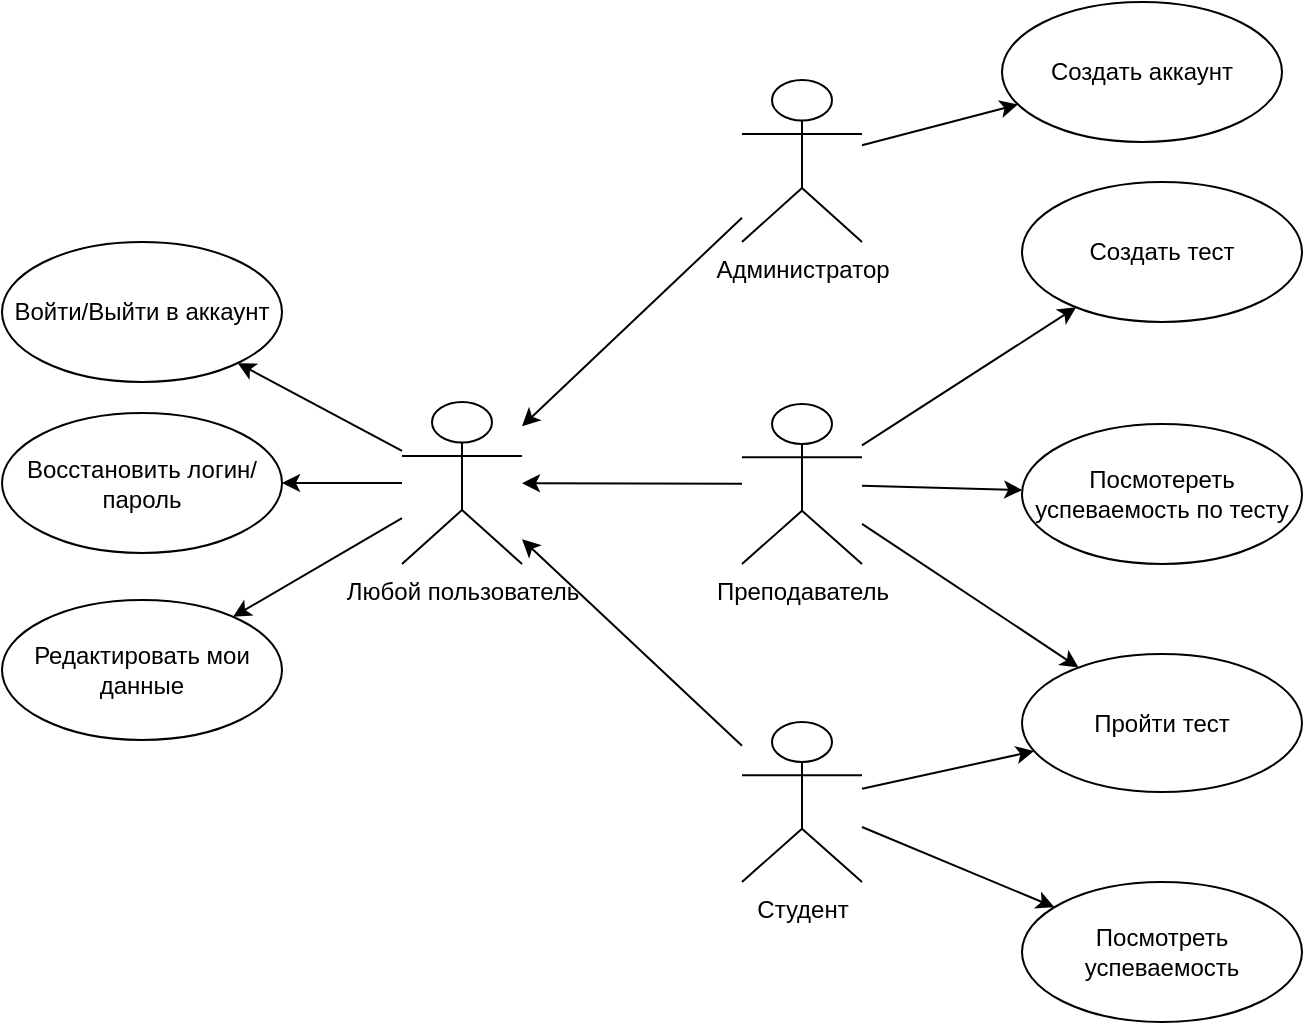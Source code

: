 <mxfile version="14.4.3" type="device" pages="4"><diagram id="-P6A1nxPncawYWMTZdjA" name="Функционал"><mxGraphModel dx="768" dy="482" grid="0" gridSize="10" guides="1" tooltips="1" connect="1" arrows="1" fold="1" page="1" pageScale="1" pageWidth="1169" pageHeight="827" math="0" shadow="0"><root><mxCell id="0"/><mxCell id="1" parent="0"/><mxCell id="hNNIHei0Cn2tHfPlOicF-6" value="Администратор" style="shape=umlActor;verticalLabelPosition=bottom;verticalAlign=top;html=1;outlineConnect=0;" parent="1" vertex="1"><mxGeometry x="410" y="119" width="60" height="81" as="geometry"/></mxCell><mxCell id="hNNIHei0Cn2tHfPlOicF-9" value="Преподаватель" style="shape=umlActor;verticalLabelPosition=bottom;verticalAlign=top;html=1;outlineConnect=0;" parent="1" vertex="1"><mxGeometry x="410" y="281" width="60" height="80" as="geometry"/></mxCell><mxCell id="hNNIHei0Cn2tHfPlOicF-10" value="Любой пользователь" style="shape=umlActor;verticalLabelPosition=bottom;verticalAlign=top;html=1;outlineConnect=0;" parent="1" vertex="1"><mxGeometry x="240" y="280" width="60" height="81" as="geometry"/></mxCell><mxCell id="hNNIHei0Cn2tHfPlOicF-11" value="Студент" style="shape=umlActor;verticalLabelPosition=bottom;verticalAlign=top;html=1;outlineConnect=0;" parent="1" vertex="1"><mxGeometry x="410" y="440" width="60" height="80" as="geometry"/></mxCell><mxCell id="hNNIHei0Cn2tHfPlOicF-15" value="" style="endArrow=classic;html=1;" parent="1" source="hNNIHei0Cn2tHfPlOicF-9" target="hNNIHei0Cn2tHfPlOicF-10" edge="1"><mxGeometry width="50" height="50" relative="1" as="geometry"><mxPoint x="370" y="340" as="sourcePoint"/><mxPoint x="420" y="290" as="targetPoint"/></mxGeometry></mxCell><mxCell id="hNNIHei0Cn2tHfPlOicF-16" value="" style="endArrow=classic;html=1;" parent="1" source="hNNIHei0Cn2tHfPlOicF-11" target="hNNIHei0Cn2tHfPlOicF-10" edge="1"><mxGeometry width="50" height="50" relative="1" as="geometry"><mxPoint x="370" y="340" as="sourcePoint"/><mxPoint x="420" y="290" as="targetPoint"/></mxGeometry></mxCell><mxCell id="hNNIHei0Cn2tHfPlOicF-17" value="" style="endArrow=classic;html=1;" parent="1" source="hNNIHei0Cn2tHfPlOicF-6" target="hNNIHei0Cn2tHfPlOicF-10" edge="1"><mxGeometry width="50" height="50" relative="1" as="geometry"><mxPoint x="370" y="340" as="sourcePoint"/><mxPoint x="420" y="290" as="targetPoint"/></mxGeometry></mxCell><mxCell id="hNNIHei0Cn2tHfPlOicF-19" value="Войти/Выйти в аккаунт" style="ellipse;whiteSpace=wrap;html=1;" parent="1" vertex="1"><mxGeometry x="40" y="200" width="140" height="70" as="geometry"/></mxCell><mxCell id="hNNIHei0Cn2tHfPlOicF-20" value="Создать тест" style="ellipse;whiteSpace=wrap;html=1;" parent="1" vertex="1"><mxGeometry x="550" y="170" width="140" height="70" as="geometry"/></mxCell><mxCell id="hNNIHei0Cn2tHfPlOicF-21" value="Создать аккаунт" style="ellipse;whiteSpace=wrap;html=1;" parent="1" vertex="1"><mxGeometry x="540" y="80" width="140" height="70" as="geometry"/></mxCell><mxCell id="hNNIHei0Cn2tHfPlOicF-22" value="Редактировать мои данные" style="ellipse;whiteSpace=wrap;html=1;" parent="1" vertex="1"><mxGeometry x="40" y="379" width="140" height="70" as="geometry"/></mxCell><mxCell id="hNNIHei0Cn2tHfPlOicF-23" value="Восстановить логин/пароль" style="ellipse;whiteSpace=wrap;html=1;" parent="1" vertex="1"><mxGeometry x="40" y="285.5" width="140" height="70" as="geometry"/></mxCell><mxCell id="hNNIHei0Cn2tHfPlOicF-24" value="Посмотереть успеваемость по тесту" style="ellipse;whiteSpace=wrap;html=1;" parent="1" vertex="1"><mxGeometry x="550" y="291" width="140" height="70" as="geometry"/></mxCell><mxCell id="hNNIHei0Cn2tHfPlOicF-25" value="Пройти тест" style="ellipse;whiteSpace=wrap;html=1;" parent="1" vertex="1"><mxGeometry x="550" y="406" width="140" height="69" as="geometry"/></mxCell><mxCell id="hNNIHei0Cn2tHfPlOicF-27" value="Посмотреть успеваемость" style="ellipse;whiteSpace=wrap;html=1;" parent="1" vertex="1"><mxGeometry x="550" y="520" width="140" height="70" as="geometry"/></mxCell><mxCell id="hNNIHei0Cn2tHfPlOicF-29" value="" style="endArrow=classic;html=1;" parent="1" source="hNNIHei0Cn2tHfPlOicF-9" target="hNNIHei0Cn2tHfPlOicF-24" edge="1"><mxGeometry width="50" height="50" relative="1" as="geometry"><mxPoint x="270" y="360" as="sourcePoint"/><mxPoint x="320" y="310" as="targetPoint"/></mxGeometry></mxCell><mxCell id="hNNIHei0Cn2tHfPlOicF-31" value="" style="endArrow=classic;html=1;" parent="1" source="hNNIHei0Cn2tHfPlOicF-9" target="hNNIHei0Cn2tHfPlOicF-20" edge="1"><mxGeometry width="50" height="50" relative="1" as="geometry"><mxPoint x="270" y="360" as="sourcePoint"/><mxPoint x="320" y="310" as="targetPoint"/></mxGeometry></mxCell><mxCell id="hNNIHei0Cn2tHfPlOicF-32" value="" style="endArrow=classic;html=1;" parent="1" source="hNNIHei0Cn2tHfPlOicF-6" target="hNNIHei0Cn2tHfPlOicF-21" edge="1"><mxGeometry width="50" height="50" relative="1" as="geometry"><mxPoint x="270" y="360" as="sourcePoint"/><mxPoint x="320" y="310" as="targetPoint"/></mxGeometry></mxCell><mxCell id="hNNIHei0Cn2tHfPlOicF-33" value="" style="endArrow=classic;html=1;" parent="1" source="hNNIHei0Cn2tHfPlOicF-10" target="hNNIHei0Cn2tHfPlOicF-22" edge="1"><mxGeometry width="50" height="50" relative="1" as="geometry"><mxPoint x="270" y="360" as="sourcePoint"/><mxPoint x="320" y="310" as="targetPoint"/></mxGeometry></mxCell><mxCell id="hNNIHei0Cn2tHfPlOicF-34" value="" style="endArrow=classic;html=1;" parent="1" source="hNNIHei0Cn2tHfPlOicF-10" target="hNNIHei0Cn2tHfPlOicF-23" edge="1"><mxGeometry width="50" height="50" relative="1" as="geometry"><mxPoint x="270" y="360" as="sourcePoint"/><mxPoint x="320" y="310" as="targetPoint"/></mxGeometry></mxCell><mxCell id="hNNIHei0Cn2tHfPlOicF-35" value="" style="endArrow=classic;html=1;" parent="1" source="hNNIHei0Cn2tHfPlOicF-10" target="hNNIHei0Cn2tHfPlOicF-19" edge="1"><mxGeometry width="50" height="50" relative="1" as="geometry"><mxPoint x="270" y="360" as="sourcePoint"/><mxPoint x="320" y="310" as="targetPoint"/></mxGeometry></mxCell><mxCell id="hNNIHei0Cn2tHfPlOicF-36" value="" style="endArrow=classic;html=1;" parent="1" source="hNNIHei0Cn2tHfPlOicF-11" target="hNNIHei0Cn2tHfPlOicF-27" edge="1"><mxGeometry width="50" height="50" relative="1" as="geometry"><mxPoint x="420" y="360" as="sourcePoint"/><mxPoint x="470" y="310" as="targetPoint"/></mxGeometry></mxCell><mxCell id="hNNIHei0Cn2tHfPlOicF-38" value="" style="endArrow=classic;html=1;" parent="1" source="hNNIHei0Cn2tHfPlOicF-11" target="hNNIHei0Cn2tHfPlOicF-25" edge="1"><mxGeometry width="50" height="50" relative="1" as="geometry"><mxPoint x="420" y="360" as="sourcePoint"/><mxPoint x="470" y="310" as="targetPoint"/></mxGeometry></mxCell><mxCell id="hNNIHei0Cn2tHfPlOicF-40" value="" style="endArrow=classic;html=1;" parent="1" source="hNNIHei0Cn2tHfPlOicF-9" target="hNNIHei0Cn2tHfPlOicF-25" edge="1"><mxGeometry width="50" height="50" relative="1" as="geometry"><mxPoint x="420" y="460" as="sourcePoint"/><mxPoint x="470" y="410" as="targetPoint"/></mxGeometry></mxCell></root></mxGraphModel></diagram><diagram id="oGQ2SvjPbetmr42cN6jN" name="Структура страниц"><mxGraphModel dx="768" dy="482" grid="0" gridSize="10" guides="1" tooltips="1" connect="1" arrows="1" fold="1" page="1" pageScale="1" pageWidth="1169" pageHeight="827" math="0" shadow="0"><root><mxCell id="b4aM8RgrVmYrqvAKkDYD-0"/><mxCell id="b4aM8RgrVmYrqvAKkDYD-1" parent="b4aM8RgrVmYrqvAKkDYD-0"/><mxCell id="b4aM8RgrVmYrqvAKkDYD-2" value="&lt;p style=&quot;margin: 0px ; margin-top: 4px ; text-align: center&quot;&gt;&lt;i&gt;Вход&lt;/i&gt;&lt;/p&gt;&lt;hr size=&quot;1&quot;&gt;&lt;p style=&quot;margin: 0px ; margin-left: 4px&quot;&gt;Вход:&lt;/p&gt;&lt;p style=&quot;margin: 0px ; margin-left: 4px&quot;&gt;&lt;font color=&quot;#ff3399&quot;&gt;&amp;nbsp; &amp;nbsp;+ Логин&lt;br&gt;&amp;nbsp; &amp;nbsp;+ Пароль&lt;/font&gt;&lt;/p&gt;&lt;p style=&quot;margin: 0px 0px 0px 4px&quot;&gt;&lt;b&gt;&amp;nbsp; &amp;nbsp;+&amp;nbsp;&lt;u&gt;Войти&lt;/u&gt;&lt;/b&gt;&lt;/p&gt;&lt;p style=&quot;margin: 0px 0px 0px 4px&quot;&gt;Восстановление:&lt;/p&gt;&lt;p style=&quot;margin: 0px 0px 0px 4px&quot;&gt;&lt;b&gt;&amp;nbsp; &amp;nbsp;+&lt;u&gt;&amp;nbsp;Забыли пароль?&lt;/u&gt;&lt;/b&gt;&lt;/p&gt;&lt;p style=&quot;margin: 0px ; margin-left: 4px&quot;&gt;&lt;br&gt;&lt;/p&gt;" style="verticalAlign=top;align=left;overflow=fill;fontSize=12;fontFamily=Helvetica;html=1;" parent="b4aM8RgrVmYrqvAKkDYD-1" vertex="1"><mxGeometry x="434" y="218" width="190" height="124" as="geometry"/></mxCell><mxCell id="b4aM8RgrVmYrqvAKkDYD-3" value="&lt;p style=&quot;margin: 0px ; margin-top: 4px ; text-align: center&quot;&gt;&lt;i&gt;Восстановление логина/пароля&lt;/i&gt;&lt;/p&gt;&lt;hr size=&quot;1&quot;&gt;&lt;p style=&quot;margin: 0px ; margin-left: 4px&quot;&gt;Ввод данных:&lt;/p&gt;&lt;p style=&quot;margin: 0px ; margin-left: 4px&quot;&gt;&lt;font color=&quot;#ff3399&quot;&gt;&amp;nbsp; &amp;nbsp;+Введите email или номер&amp;nbsp;&lt;/font&gt;&lt;/p&gt;&lt;p style=&quot;margin: 0px ; margin-left: 4px&quot;&gt;&lt;font color=&quot;#ff3399&quot;&gt;телефона&lt;/font&gt;&lt;/p&gt;&lt;p style=&quot;margin: 0px ; margin-left: 4px&quot;&gt;Восстановление:&lt;/p&gt;&lt;p style=&quot;margin: 0px ; margin-left: 4px&quot;&gt;&lt;b&gt;&amp;nbsp; &amp;nbsp;+ &lt;u&gt;Восстановить&lt;/u&gt;&lt;/b&gt;&lt;/p&gt;" style="verticalAlign=top;align=left;overflow=fill;fontSize=12;fontFamily=Helvetica;html=1;" parent="b4aM8RgrVmYrqvAKkDYD-1" vertex="1"><mxGeometry x="434" y="70" width="190" height="111" as="geometry"/></mxCell><mxCell id="b4aM8RgrVmYrqvAKkDYD-4" value="&lt;p style=&quot;margin: 0px ; margin-top: 4px ; text-align: center&quot;&gt;&lt;i&gt;Личный кабинет&amp;nbsp;&lt;/i&gt;&lt;/p&gt;&lt;p style=&quot;margin: 0px ; margin-top: 4px ; text-align: center&quot;&gt;&lt;i&gt;(Администратор)&lt;/i&gt;&lt;/p&gt;&lt;hr size=&quot;1&quot;&gt;&lt;p style=&quot;margin: 0px 0px 0px 4px&quot;&gt;Header:&lt;/p&gt;&lt;p style=&quot;margin: 0px 0px 0px 4px&quot;&gt;&amp;nbsp;&amp;nbsp; &lt;b&gt;+ &lt;u&gt;Личный кабинет&lt;/u&gt;&lt;/b&gt;&lt;/p&gt;&lt;p style=&quot;margin: 0px 0px 0px 4px&quot;&gt;&lt;b&gt;&amp;nbsp; &amp;nbsp;+ &lt;u&gt;Выход&lt;/u&gt;&lt;/b&gt;&lt;/p&gt;&lt;p style=&quot;margin: 0px ; margin-left: 4px&quot;&gt;Мои данные:&lt;br&gt;&amp;nbsp; &amp;nbsp;+ ФИО&lt;/p&gt;&lt;p style=&quot;margin: 0px ; margin-left: 4px&quot;&gt;&amp;nbsp; &amp;nbsp;+ Номер телефона&lt;/p&gt;&lt;p style=&quot;margin: 0px ; margin-left: 4px&quot;&gt;&amp;nbsp; &amp;nbsp;+ Email&lt;/p&gt;&lt;p style=&quot;margin: 0px ; margin-left: 4px&quot;&gt;&amp;nbsp; &amp;nbsp;+ Логин&lt;/p&gt;&lt;p style=&quot;margin: 0px ; margin-left: 4px&quot;&gt;&amp;nbsp; &amp;nbsp;+ Пароль&lt;/p&gt;&lt;p style=&quot;margin: 0px ; margin-left: 4px&quot;&gt;&lt;b&gt;&amp;nbsp; &amp;nbsp;+ Редактировать мои данные&lt;/b&gt;&lt;br&gt;&lt;/p&gt;&lt;p style=&quot;margin: 0px ; margin-left: 4px&quot;&gt;Действия:&lt;/p&gt;&lt;p style=&quot;margin: 0px ; margin-left: 4px&quot;&gt;&lt;b&gt;&amp;nbsp; &amp;nbsp;+&amp;nbsp;&lt;u&gt;Создать пользователя&lt;/u&gt;&lt;/b&gt;&lt;/p&gt;&lt;p style=&quot;margin: 0px 0px 0px 4px&quot;&gt;&lt;br&gt;&lt;/p&gt;" style="verticalAlign=top;align=left;overflow=fill;fontSize=12;fontFamily=Helvetica;html=1;" parent="b4aM8RgrVmYrqvAKkDYD-1" vertex="1"><mxGeometry x="217" y="70" width="190" height="224" as="geometry"/></mxCell><mxCell id="b4aM8RgrVmYrqvAKkDYD-5" value="&lt;p style=&quot;margin: 0px ; margin-top: 4px ; text-align: center&quot;&gt;&lt;i&gt;Создать пользователя&lt;/i&gt;&lt;/p&gt;&lt;hr size=&quot;1&quot;&gt;&lt;p style=&quot;margin: 0px 0px 0px 4px&quot;&gt;Header:&lt;/p&gt;&lt;p style=&quot;margin: 0px 0px 0px 4px&quot;&gt;&amp;nbsp;&amp;nbsp;&lt;b&gt;&amp;nbsp;+&amp;nbsp;&lt;u&gt;Личный кабинет&lt;/u&gt;&lt;/b&gt;&lt;/p&gt;&lt;p style=&quot;margin: 0px ; margin-left: 4px&quot;&gt;&lt;span&gt;Ввод информации о&lt;/span&gt;&lt;/p&gt;&lt;p style=&quot;margin: 0px ; margin-left: 4px&quot;&gt;&lt;span&gt;пользователе:&lt;/span&gt;&lt;/p&gt;&lt;p style=&quot;margin: 0px ; margin-left: 4px&quot;&gt;&amp;nbsp; &amp;nbsp;&lt;font color=&quot;#ff3399&quot;&gt;+ ФИО&lt;/font&gt;&lt;font color=&quot;#ff3399&quot;&gt;&lt;br&gt;&lt;/font&gt;&lt;/p&gt;&lt;p style=&quot;margin: 0px 0px 0px 4px&quot;&gt;&lt;font color=&quot;#ff3399&quot;&gt;&amp;nbsp; &amp;nbsp;+ Номер телефона&lt;/font&gt;&lt;/p&gt;&lt;p style=&quot;margin: 0px 0px 0px 4px&quot;&gt;&lt;font color=&quot;#ff3399&quot;&gt;&amp;nbsp; &amp;nbsp;+ Email&lt;/font&gt;&lt;/p&gt;&lt;p style=&quot;margin: 0px 0px 0px 4px&quot;&gt;&lt;font color=&quot;#ff3399&quot;&gt;&amp;nbsp; &amp;nbsp;+ Роль&lt;/font&gt;&lt;/p&gt;&lt;p style=&quot;margin: 0px 0px 0px 4px&quot;&gt;&lt;font color=&quot;#ff3399&quot;&gt;&amp;nbsp; &amp;nbsp;+ Группа&lt;/font&gt;&lt;/p&gt;&lt;p style=&quot;margin: 0px 0px 0px 4px&quot;&gt;&lt;font color=&quot;#ff3399&quot;&gt;&amp;nbsp; &amp;nbsp;+ Логин&lt;/font&gt;&lt;/p&gt;&lt;p style=&quot;margin: 0px 0px 0px 4px&quot;&gt;&lt;font color=&quot;#ff3399&quot;&gt;&amp;nbsp; &amp;nbsp;+ Пароль&lt;/font&gt;&lt;/p&gt;&lt;p style=&quot;margin: 0px ; margin-left: 4px&quot;&gt;&lt;b&gt;&amp;nbsp; &amp;nbsp;+ Назначить студентов/&lt;/b&gt;&lt;/p&gt;&lt;p style=&quot;margin: 0px ; margin-left: 4px&quot;&gt;&lt;b&gt;преподавателей&lt;/b&gt;&lt;/p&gt;&lt;p style=&quot;margin: 0px ; margin-left: 4px&quot;&gt;&lt;b&gt;&amp;nbsp; &amp;nbsp; &amp;nbsp; &lt;/b&gt;&lt;font color=&quot;#ff3399&quot;&gt;++номер группы&lt;/font&gt;&lt;/p&gt;&lt;p style=&quot;margin: 0px ; margin-left: 4px&quot;&gt;&lt;font color=&quot;#ff3399&quot;&gt;&amp;nbsp; &amp;nbsp; &amp;nbsp; ++логин&lt;/font&gt;&lt;/p&gt;&lt;p style=&quot;margin: 0px ; margin-left: 4px&quot;&gt;Создание учетной записи:&lt;/p&gt;&lt;p style=&quot;margin: 0px ; margin-left: 4px&quot;&gt;&lt;b&gt;&amp;nbsp; &amp;nbsp;+ Создать учетную запись&lt;/b&gt;&lt;/p&gt;" style="verticalAlign=top;align=left;overflow=fill;fontSize=12;fontFamily=Helvetica;html=1;" parent="b4aM8RgrVmYrqvAKkDYD-1" vertex="1"><mxGeometry x="217" y="315" width="190" height="273" as="geometry"/></mxCell><mxCell id="b4aM8RgrVmYrqvAKkDYD-6" value="&lt;p style=&quot;margin: 0px ; margin-top: 4px ; text-align: center&quot;&gt;&lt;i&gt;Личный кабинет&amp;nbsp;&lt;/i&gt;&lt;/p&gt;&lt;p style=&quot;margin: 0px ; margin-top: 4px ; text-align: center&quot;&gt;&lt;i&gt;(Преподаватель)&lt;/i&gt;&lt;/p&gt;&lt;hr size=&quot;1&quot;&gt;&lt;p style=&quot;margin: 0px 0px 0px 4px&quot;&gt;Header:&lt;/p&gt;&lt;p style=&quot;margin: 0px 0px 0px 4px&quot;&gt;&amp;nbsp;&lt;b&gt;&amp;nbsp;&amp;nbsp;+&amp;nbsp;&lt;u&gt;Личный кабинет&lt;/u&gt;&lt;/b&gt;&lt;/p&gt;&lt;p style=&quot;margin: 0px 0px 0px 4px&quot;&gt;&lt;b&gt;&amp;nbsp; &amp;nbsp;+&amp;nbsp;&lt;u&gt;Выход&lt;/u&gt;&lt;/b&gt;&lt;/p&gt;&lt;p style=&quot;margin: 0px ; margin-left: 4px&quot;&gt;Мои данные:&lt;br&gt;&amp;nbsp; &amp;nbsp;+ ФИО&lt;/p&gt;&lt;p style=&quot;margin: 0px ; margin-left: 4px&quot;&gt;&amp;nbsp; &amp;nbsp;+ Номер телефона&lt;/p&gt;&lt;p style=&quot;margin: 0px ; margin-left: 4px&quot;&gt;&amp;nbsp; &amp;nbsp;+ Email&lt;/p&gt;&lt;p style=&quot;margin: 0px ; margin-left: 4px&quot;&gt;&amp;nbsp; &amp;nbsp;+ Логин&lt;/p&gt;&lt;p style=&quot;margin: 0px ; margin-left: 4px&quot;&gt;&amp;nbsp; &amp;nbsp;+ Пароль&lt;/p&gt;&lt;p style=&quot;margin: 0px 0px 0px 4px&quot;&gt;&lt;b&gt;&amp;nbsp; &amp;nbsp;+ Редактировать мои данные&lt;/b&gt;&lt;/p&gt;&lt;p style=&quot;margin: 0px 0px 0px 4px&quot;&gt;Мои группы:&lt;/p&gt;&lt;p style=&quot;margin: 0px 0px 0px 4px&quot;&gt;&lt;b&gt;&amp;nbsp; &amp;nbsp;+ Мои группы:&lt;/b&gt;&lt;/p&gt;&lt;p style=&quot;margin: 0px 0px 0px 4px&quot;&gt;&amp;nbsp; &amp;nbsp; &amp;nbsp; ++&lt;b&gt;номер группы&lt;/b&gt;&lt;/p&gt;&lt;p style=&quot;margin: 0px 0px 0px 4px&quot;&gt;&amp;nbsp; &amp;nbsp; &amp;nbsp; &amp;nbsp; &amp;nbsp;+++ ФИО&lt;/p&gt;&lt;p style=&quot;margin: 0px 0px 0px 4px&quot;&gt;&amp;nbsp; &amp;nbsp; &amp;nbsp; &amp;nbsp; &amp;nbsp;+++&lt;span&gt;&amp;nbsp;Номер телефона&lt;/span&gt;&lt;/p&gt;&lt;p style=&quot;margin: 0px 0px 0px 4px&quot;&gt;&amp;nbsp; &amp;nbsp; &amp;nbsp; &amp;nbsp; &amp;nbsp;+++ Email&lt;/p&gt;&lt;p style=&quot;margin: 0px 0px 0px 4px&quot;&gt;&amp;nbsp; &amp;nbsp; &amp;nbsp; &amp;nbsp; &amp;nbsp;+&lt;b&gt;++&amp;nbsp;&lt;u&gt;Успеваемость&lt;/u&gt;&lt;/b&gt;&lt;/p&gt;&lt;p style=&quot;margin: 0px 0px 0px 4px&quot;&gt;Мои тесты:&lt;/p&gt;&lt;p style=&quot;margin: 0px 0px 0px 4px&quot;&gt;&lt;b&gt;&amp;nbsp; &amp;nbsp;+Мои тесты:&lt;/b&gt;&lt;/p&gt;&lt;p style=&quot;margin: 0px 0px 0px 4px&quot;&gt;&lt;b&gt;&amp;nbsp; &amp;nbsp; &amp;nbsp; ++&amp;nbsp;&lt;u&gt;Создать тест&lt;/u&gt;&lt;/b&gt;&lt;/p&gt;&lt;p style=&quot;margin: 0px 0px 0px 4px&quot;&gt;&amp;nbsp; &amp;nbsp; &amp;nbsp; ++ список тестов:&lt;/p&gt;&lt;p style=&quot;margin: 0px 0px 0px 4px&quot;&gt;&amp;nbsp; &amp;nbsp; &amp;nbsp; &amp;nbsp; &amp;nbsp;+++ Название&lt;/p&gt;&lt;p style=&quot;margin: 0px 0px 0px 4px&quot;&gt;&lt;b&gt;&amp;nbsp; &amp;nbsp; &amp;nbsp; &amp;nbsp; &amp;nbsp;+++ &lt;u&gt;Пройти&amp;nbsp;тест&lt;/u&gt;&lt;/b&gt;&lt;/p&gt;&lt;p style=&quot;margin: 0px 0px 0px 4px&quot;&gt;&lt;b&gt;&amp;nbsp; &amp;nbsp; &amp;nbsp; &amp;nbsp; &amp;nbsp;+++ &lt;u&gt;Успеваемость&lt;/u&gt;&lt;/b&gt;&lt;/p&gt;&lt;p style=&quot;margin: 0px 0px 0px 4px&quot;&gt;&lt;br&gt;&lt;/p&gt;&lt;p style=&quot;margin: 0px ; margin-left: 4px&quot;&gt;&lt;br&gt;&lt;/p&gt;" style="verticalAlign=top;align=left;overflow=fill;fontSize=12;fontFamily=Helvetica;html=1;" parent="b4aM8RgrVmYrqvAKkDYD-1" vertex="1"><mxGeometry x="431" y="381" width="190" height="389" as="geometry"/></mxCell><mxCell id="b4aM8RgrVmYrqvAKkDYD-8" value="" style="endArrow=classic;html=1;" parent="b4aM8RgrVmYrqvAKkDYD-1" source="b4aM8RgrVmYrqvAKkDYD-2" target="b4aM8RgrVmYrqvAKkDYD-4" edge="1"><mxGeometry width="50" height="50" relative="1" as="geometry"><mxPoint x="370" y="360" as="sourcePoint"/><mxPoint x="420" y="245" as="targetPoint"/></mxGeometry></mxCell><mxCell id="b4aM8RgrVmYrqvAKkDYD-9" value="" style="endArrow=classic;html=1;" parent="b4aM8RgrVmYrqvAKkDYD-1" source="b4aM8RgrVmYrqvAKkDYD-4" target="b4aM8RgrVmYrqvAKkDYD-5" edge="1"><mxGeometry width="50" height="50" relative="1" as="geometry"><mxPoint x="370" y="360" as="sourcePoint"/><mxPoint x="420" y="310" as="targetPoint"/></mxGeometry></mxCell><mxCell id="b4aM8RgrVmYrqvAKkDYD-10" value="" style="endArrow=classic;html=1;" parent="b4aM8RgrVmYrqvAKkDYD-1" source="b4aM8RgrVmYrqvAKkDYD-2" target="b4aM8RgrVmYrqvAKkDYD-6" edge="1"><mxGeometry width="50" height="50" relative="1" as="geometry"><mxPoint x="400" y="245" as="sourcePoint"/><mxPoint x="530" y="190" as="targetPoint"/></mxGeometry></mxCell><mxCell id="b4aM8RgrVmYrqvAKkDYD-11" value="" style="endArrow=classic;html=1;" parent="b4aM8RgrVmYrqvAKkDYD-1" source="b4aM8RgrVmYrqvAKkDYD-2" target="b4aM8RgrVmYrqvAKkDYD-3" edge="1"><mxGeometry width="50" height="50" relative="1" as="geometry"><mxPoint x="370" y="360" as="sourcePoint"/><mxPoint x="420" y="310" as="targetPoint"/></mxGeometry></mxCell><mxCell id="b4aM8RgrVmYrqvAKkDYD-12" value="&lt;p style=&quot;margin: 0px ; margin-top: 4px ; text-align: center&quot;&gt;&lt;i&gt;Создать тест&lt;/i&gt;&lt;/p&gt;&lt;hr size=&quot;1&quot;&gt;&lt;p style=&quot;margin: 0px 0px 0px 4px&quot;&gt;Header:&lt;/p&gt;&lt;p style=&quot;margin: 0px 0px 0px 4px&quot;&gt;&amp;nbsp;&lt;b&gt;&amp;nbsp; + &lt;u&gt;Личный кабинет&lt;/u&gt;&lt;/b&gt;&lt;/p&gt;&lt;p style=&quot;margin: 0px ; margin-left: 4px&quot;&gt;Этап 1. Список возможных&amp;nbsp;&lt;/p&gt;&lt;p style=&quot;margin: 0px ; margin-left: 4px&quot;&gt;вопросов:&lt;/p&gt;&lt;p style=&quot;margin: 0px ; margin-left: 4px&quot;&gt;&amp;nbsp; &amp;nbsp;&lt;b&gt;+ Добавить вопрос&lt;/b&gt;&lt;/p&gt;&lt;p style=&quot;margin: 0px ; margin-left: 4px&quot;&gt;&amp;nbsp; &amp;nbsp; &amp;nbsp; &lt;font color=&quot;#ff3399&quot;&gt;++ Текст вопроса&lt;/font&gt;&lt;/p&gt;&lt;p style=&quot;margin: 0px ; margin-left: 4px&quot;&gt;&amp;nbsp; &amp;nbsp; &amp;nbsp; &amp;nbsp; &amp;nbsp;&lt;b&gt;+++ Добавить вариант ответа&lt;/b&gt;&lt;br&gt;&lt;/p&gt;&lt;p style=&quot;margin: 0px ; margin-left: 4px&quot;&gt;&amp;nbsp; &amp;nbsp; &amp;nbsp; &amp;nbsp; &amp;nbsp;&lt;font color=&quot;#ff3399&quot;&gt;+++Вариант ответа&lt;/font&gt;&lt;/p&gt;&lt;p style=&quot;margin: 0px ; margin-left: 4px&quot;&gt;&amp;nbsp; &amp;nbsp; &amp;nbsp; &amp;nbsp; &amp;nbsp; &amp;nbsp; &lt;b&gt;++++ Пометить как правильный&lt;/b&gt;&lt;/p&gt;Этап 2. Настройка тестирования:&lt;br&gt;&amp;nbsp; &amp;nbsp;&lt;b&gt;+ Ограничение по количеству попыток&lt;/b&gt;&lt;br&gt;&amp;nbsp; &amp;nbsp; &amp;nbsp; &amp;nbsp;&lt;font color=&quot;#ff3399&quot;&gt;++ Количество попыток&lt;/font&gt;&lt;br&gt;&amp;nbsp; &amp;nbsp;&lt;b&gt;+ Ограничение по времени&lt;/b&gt;&lt;br&gt;&amp;nbsp; &amp;nbsp; &amp;nbsp; &amp;nbsp;&lt;font color=&quot;#ff3399&quot;&gt;++ Установить таймер&lt;/font&gt;&lt;br&gt;&amp;nbsp; &amp;nbsp;&lt;font color=&quot;#ff3399&quot;&gt;+ Доступно группам&lt;/font&gt;&lt;br&gt;Сохранение теста:&lt;br&gt;&amp;nbsp; &amp;nbsp;&lt;b&gt;+ Создать тест&lt;/b&gt;" style="verticalAlign=top;align=left;overflow=fill;fontSize=12;fontFamily=Helvetica;html=1;" parent="b4aM8RgrVmYrqvAKkDYD-1" vertex="1"><mxGeometry x="859" y="396" width="245" height="275" as="geometry"/></mxCell><mxCell id="b4aM8RgrVmYrqvAKkDYD-14" value="&lt;p style=&quot;margin: 0px ; margin-top: 4px ; text-align: center&quot;&gt;&lt;i&gt;Успеваемость&lt;/i&gt;&lt;/p&gt;&lt;hr size=&quot;1&quot;&gt;&lt;p style=&quot;margin: 0px 0px 0px 4px&quot;&gt;Header:&lt;/p&gt;&lt;p style=&quot;margin: 0px 0px 0px 4px&quot;&gt;&amp;nbsp;&lt;b&gt;&amp;nbsp; + &lt;u&gt;Личный кабинет&lt;/u&gt;&lt;/b&gt;&lt;/p&gt;&lt;p style=&quot;margin: 0px ; margin-left: 4px&quot;&gt;Личные данные:&lt;/p&gt;&lt;p style=&quot;margin: 0px ; margin-left: 4px&quot;&gt;&amp;nbsp; &amp;nbsp;+ ФИО&lt;/p&gt;&lt;p style=&quot;margin: 0px ; margin-left: 4px&quot;&gt;&amp;nbsp; &amp;nbsp;+ Группа&lt;/p&gt;&lt;p style=&quot;margin: 0px ; margin-left: 4px&quot;&gt;Успеваемость:&lt;/p&gt;&lt;p style=&quot;margin: 0px ; margin-left: 4px&quot;&gt;&amp;nbsp; &amp;nbsp;+ Таблица Успеваемость:&lt;/p&gt;&lt;p style=&quot;margin: 0px ; margin-left: 4px&quot;&gt;&amp;nbsp; &amp;nbsp; &amp;nbsp; ++ Название теста&lt;/p&gt;&lt;p style=&quot;margin: 0px ; margin-left: 4px&quot;&gt;&amp;nbsp; &amp;nbsp; &amp;nbsp; ++ Дата&lt;/p&gt;&lt;p style=&quot;margin: 0px ; margin-left: 4px&quot;&gt;&amp;nbsp; &amp;nbsp; &amp;nbsp; ++ Баллы&lt;/p&gt;&lt;p style=&quot;margin: 0px ; margin-left: 4px&quot;&gt;&amp;nbsp; &amp;nbsp; &amp;nbsp; ++ Дата&lt;/p&gt;&lt;p style=&quot;margin: 0px 0px 0px 4px&quot;&gt;&lt;br&gt;&lt;/p&gt;" style="verticalAlign=top;align=left;overflow=fill;fontSize=12;fontFamily=Helvetica;html=1;" parent="b4aM8RgrVmYrqvAKkDYD-1" vertex="1"><mxGeometry x="653" y="580" width="190" height="188" as="geometry"/></mxCell><mxCell id="b4aM8RgrVmYrqvAKkDYD-15" value="&lt;p style=&quot;margin: 0px ; margin-top: 4px ; text-align: center&quot;&gt;&lt;i&gt;Пройти тестирование&lt;/i&gt;&lt;/p&gt;&lt;hr size=&quot;1&quot;&gt;&lt;p style=&quot;margin: 0px 0px 0px 4px&quot;&gt;Header:&lt;/p&gt;&lt;p style=&quot;margin: 0px 0px 0px 4px&quot;&gt;&amp;nbsp;&lt;b&gt;&amp;nbsp; + &lt;u&gt;Личный кабинет&lt;/u&gt;&lt;/b&gt;&lt;/p&gt;&lt;p style=&quot;margin: 0px ; margin-left: 4px&quot;&gt;Описание:&lt;/p&gt;&lt;p style=&quot;margin: 0px ; margin-left: 4px&quot;&gt;&amp;nbsp; &amp;nbsp;+ Название теста&lt;/p&gt;&lt;p style=&quot;margin: 0px ; margin-left: 4px&quot;&gt;&amp;nbsp; &amp;nbsp;+ Автор&lt;/p&gt;&lt;p style=&quot;margin: 0px ; margin-left: 4px&quot;&gt;&amp;nbsp; &amp;nbsp;+ Время&lt;/p&gt;&lt;p style=&quot;margin: 0px ; margin-left: 4px&quot;&gt;&amp;nbsp; &amp;nbsp;+ Попытка&lt;/p&gt;&lt;p style=&quot;margin: 0px ; margin-left: 4px&quot;&gt;Тест:&lt;/p&gt;&lt;p style=&quot;margin: 0px ; margin-left: 4px&quot;&gt;&amp;nbsp; &amp;nbsp;+ Вопрос&lt;/p&gt;&lt;p style=&quot;margin: 0px ; margin-left: 4px&quot;&gt;&amp;nbsp; &amp;nbsp; &amp;nbsp; &lt;font color=&quot;#ff3399&quot;&gt;++ Варианты ответов&lt;/font&gt;&lt;/p&gt;&lt;p style=&quot;margin: 0px ; margin-left: 4px&quot;&gt;Завершение тестирования:&lt;/p&gt;&lt;p style=&quot;margin: 0px ; margin-left: 4px&quot;&gt;&amp;nbsp; &amp;nbsp;&lt;b&gt;+ Завершить&lt;/b&gt;&lt;/p&gt;&lt;p style=&quot;margin: 0px ; margin-left: 4px&quot;&gt;&amp;nbsp; &amp;nbsp; &amp;nbsp; ++ Название теста&lt;/p&gt;&lt;p style=&quot;margin: 0px ; margin-left: 4px&quot;&gt;&amp;nbsp; &amp;nbsp; &amp;nbsp; ++ Автор&lt;/p&gt;&lt;p style=&quot;margin: 0px ; margin-left: 4px&quot;&gt;&amp;nbsp; &amp;nbsp; &amp;nbsp; ++ Попытка&lt;/p&gt;&lt;p style=&quot;margin: 0px ; margin-left: 4px&quot;&gt;&amp;nbsp; &amp;nbsp; &amp;nbsp; ++ Количество набранных баллов&lt;/p&gt;&lt;p style=&quot;margin: 0px ; margin-left: 4px&quot;&gt;&amp;nbsp; &amp;nbsp; &amp;nbsp; &lt;b&gt;++ &lt;u&gt;ОК&lt;/u&gt;&lt;/b&gt;&lt;/p&gt;&lt;p style=&quot;margin: 0px ; margin-left: 4px&quot;&gt;&lt;br&gt;&lt;/p&gt;" style="verticalAlign=top;align=left;overflow=fill;fontSize=12;fontFamily=Helvetica;html=1;" parent="b4aM8RgrVmYrqvAKkDYD-1" vertex="1"><mxGeometry x="872" y="70" width="219" height="292" as="geometry"/></mxCell><mxCell id="b4aM8RgrVmYrqvAKkDYD-17" value="&lt;p style=&quot;margin: 0px ; margin-top: 4px ; text-align: center&quot;&gt;&lt;i&gt;Успеваемость по тесту&lt;/i&gt;&lt;/p&gt;&lt;hr size=&quot;1&quot;&gt;&lt;p style=&quot;margin: 0px 0px 0px 4px&quot;&gt;Header:&lt;/p&gt;&lt;p style=&quot;margin: 0px 0px 0px 4px&quot;&gt;&amp;nbsp;&lt;b&gt;&amp;nbsp; + &lt;u&gt;Личный кабинет&lt;/u&gt;&lt;/b&gt;&lt;/p&gt;&lt;p style=&quot;margin: 0px 0px 0px 4px&quot;&gt;Успеваемость:&lt;/p&gt;&lt;p style=&quot;margin: 0px 0px 0px 4px&quot;&gt;&amp;nbsp; &amp;nbsp;+ Таблица Успеваемость&lt;/p&gt;&lt;p style=&quot;margin: 0px 0px 0px 4px&quot;&gt;&amp;nbsp; &amp;nbsp; &amp;nbsp; ++ ФИО&lt;/p&gt;&lt;p style=&quot;margin: 0px 0px 0px 4px&quot;&gt;&amp;nbsp; &amp;nbsp; &amp;nbsp; ++ Группа&lt;/p&gt;&lt;p style=&quot;margin: 0px 0px 0px 4px&quot;&gt;&amp;nbsp; &amp;nbsp; &amp;nbsp; ++ Дата&lt;/p&gt;&lt;p style=&quot;margin: 0px 0px 0px 4px&quot;&gt;&amp;nbsp; &amp;nbsp; &amp;nbsp; ++ Баллы&lt;/p&gt;" style="verticalAlign=top;align=left;overflow=fill;fontSize=12;fontFamily=Helvetica;html=1;" parent="b4aM8RgrVmYrqvAKkDYD-1" vertex="1"><mxGeometry x="217" y="609" width="190" height="159" as="geometry"/></mxCell><mxCell id="b4aM8RgrVmYrqvAKkDYD-19" value="&lt;p style=&quot;margin: 0px ; margin-top: 4px ; text-align: center&quot;&gt;&lt;i&gt;Личный кабинет&amp;nbsp;&lt;/i&gt;&lt;/p&gt;&lt;p style=&quot;margin: 0px ; margin-top: 4px ; text-align: center&quot;&gt;&lt;i&gt;(Студент)&lt;/i&gt;&lt;/p&gt;&lt;hr size=&quot;1&quot;&gt;&lt;p style=&quot;margin: 0px 0px 0px 4px&quot;&gt;Header:&lt;/p&gt;&lt;p style=&quot;margin: 0px 0px 0px 4px&quot;&gt;&amp;nbsp;&lt;b&gt;&amp;nbsp; +&lt;u&gt;&amp;nbsp;Личный кабинет&lt;/u&gt;&lt;/b&gt;&lt;/p&gt;&lt;p style=&quot;margin: 0px 0px 0px 4px&quot;&gt;&lt;b&gt;&amp;nbsp; &amp;nbsp;+&amp;nbsp;&lt;u&gt;Выход&lt;/u&gt;&lt;/b&gt;&lt;/p&gt;&lt;p style=&quot;margin: 0px ; margin-left: 4px&quot;&gt;Мои данные:&lt;br&gt;&amp;nbsp; &amp;nbsp;+ ФИО&lt;/p&gt;&lt;p style=&quot;margin: 0px ; margin-left: 4px&quot;&gt;&amp;nbsp; &amp;nbsp;+ Группа&lt;/p&gt;&lt;p style=&quot;margin: 0px ; margin-left: 4px&quot;&gt;&amp;nbsp; &amp;nbsp;+ Номер телефона&lt;/p&gt;&lt;p style=&quot;margin: 0px ; margin-left: 4px&quot;&gt;&amp;nbsp; &amp;nbsp;+ Email&lt;/p&gt;&lt;p style=&quot;margin: 0px ; margin-left: 4px&quot;&gt;&amp;nbsp; &amp;nbsp;+ Логин&lt;/p&gt;&lt;p style=&quot;margin: 0px ; margin-left: 4px&quot;&gt;&amp;nbsp; &amp;nbsp;+ Пароль&lt;/p&gt;&lt;p style=&quot;margin: 0px ; margin-left: 4px&quot;&gt;&lt;b&gt;&amp;nbsp; &amp;nbsp;+ Редактировать мои данные&lt;/b&gt;&lt;br&gt;&lt;/p&gt;&lt;p style=&quot;margin: 0px ; margin-left: 4px&quot;&gt;Тестирование:&lt;/p&gt;&lt;p style=&quot;margin: 0px ; margin-left: 4px&quot;&gt;&amp;nbsp; &amp;nbsp;&lt;b&gt;+ Тестирование&lt;/b&gt;&lt;/p&gt;&lt;p style=&quot;margin: 0px ; margin-left: 4px&quot;&gt;&amp;nbsp; &amp;nbsp; &amp;nbsp; ++ Название теста&lt;/p&gt;&lt;p style=&quot;margin: 0px ; margin-left: 4px&quot;&gt;&amp;nbsp; &amp;nbsp; &amp;nbsp; ++ Автор&lt;/p&gt;&lt;p style=&quot;margin: 0px ; margin-left: 4px&quot;&gt;&amp;nbsp; &amp;nbsp; &amp;nbsp; ++ Количество попыток&lt;/p&gt;&lt;p style=&quot;margin: 0px ; margin-left: 4px&quot;&gt;&lt;b&gt;&amp;nbsp; &amp;nbsp; &amp;nbsp; ++&amp;nbsp;&lt;u&gt;Пройти тестирование&lt;/u&gt;&lt;/b&gt;&lt;/p&gt;&lt;p style=&quot;margin: 0px ; margin-left: 4px&quot;&gt;Успеваемость:&lt;/p&gt;&lt;p style=&quot;margin: 0px ; margin-left: 4px&quot;&gt;&lt;b&gt;&amp;nbsp; &amp;nbsp;+ &lt;u&gt;Успеваемость&lt;/u&gt;&lt;/b&gt;&lt;/p&gt;" style="verticalAlign=top;align=left;overflow=fill;fontSize=12;fontFamily=Helvetica;html=1;" parent="b4aM8RgrVmYrqvAKkDYD-1" vertex="1"><mxGeometry x="653" y="126" width="190" height="324" as="geometry"/></mxCell><mxCell id="b4aM8RgrVmYrqvAKkDYD-21" value="" style="endArrow=classic;html=1;" parent="b4aM8RgrVmYrqvAKkDYD-1" source="b4aM8RgrVmYrqvAKkDYD-19" target="b4aM8RgrVmYrqvAKkDYD-15" edge="1"><mxGeometry width="50" height="50" relative="1" as="geometry"><mxPoint x="370" y="360" as="sourcePoint"/><mxPoint x="420" y="310" as="targetPoint"/></mxGeometry></mxCell><mxCell id="b4aM8RgrVmYrqvAKkDYD-22" value="" style="endArrow=classic;html=1;" parent="b4aM8RgrVmYrqvAKkDYD-1" source="b4aM8RgrVmYrqvAKkDYD-2" target="b4aM8RgrVmYrqvAKkDYD-19" edge="1"><mxGeometry width="50" height="50" relative="1" as="geometry"><mxPoint x="370" y="360" as="sourcePoint"/><mxPoint x="420" y="310" as="targetPoint"/></mxGeometry></mxCell><mxCell id="b4aM8RgrVmYrqvAKkDYD-23" value="" style="endArrow=classic;html=1;" parent="b4aM8RgrVmYrqvAKkDYD-1" source="b4aM8RgrVmYrqvAKkDYD-6" target="b4aM8RgrVmYrqvAKkDYD-14" edge="1"><mxGeometry width="50" height="50" relative="1" as="geometry"><mxPoint x="370" y="360" as="sourcePoint"/><mxPoint x="420" y="310" as="targetPoint"/></mxGeometry></mxCell><mxCell id="b4aM8RgrVmYrqvAKkDYD-24" value="" style="endArrow=classic;html=1;" parent="b4aM8RgrVmYrqvAKkDYD-1" source="b4aM8RgrVmYrqvAKkDYD-6" target="b4aM8RgrVmYrqvAKkDYD-12" edge="1"><mxGeometry width="50" height="50" relative="1" as="geometry"><mxPoint x="370" y="360" as="sourcePoint"/><mxPoint x="420" y="310" as="targetPoint"/></mxGeometry></mxCell><mxCell id="b4aM8RgrVmYrqvAKkDYD-25" value="" style="endArrow=classic;html=1;" parent="b4aM8RgrVmYrqvAKkDYD-1" source="b4aM8RgrVmYrqvAKkDYD-19" target="b4aM8RgrVmYrqvAKkDYD-14" edge="1"><mxGeometry width="50" height="50" relative="1" as="geometry"><mxPoint x="440" y="360" as="sourcePoint"/><mxPoint x="490" y="310" as="targetPoint"/></mxGeometry></mxCell><mxCell id="GdQFtDIQHExGfSyGLr_L-1" value="" style="endArrow=classic;html=1;" parent="b4aM8RgrVmYrqvAKkDYD-1" source="b4aM8RgrVmYrqvAKkDYD-6" target="b4aM8RgrVmYrqvAKkDYD-17" edge="1"><mxGeometry width="50" height="50" relative="1" as="geometry"><mxPoint x="611" y="654" as="sourcePoint"/><mxPoint x="661" y="604" as="targetPoint"/></mxGeometry></mxCell><mxCell id="ARjIPzlBRzBwjp5hvrzP-0" value="" style="endArrow=classic;html=1;" parent="b4aM8RgrVmYrqvAKkDYD-1" source="b4aM8RgrVmYrqvAKkDYD-6" target="b4aM8RgrVmYrqvAKkDYD-2" edge="1"><mxGeometry width="50" height="50" relative="1" as="geometry"><mxPoint x="367" y="566" as="sourcePoint"/><mxPoint x="417" y="516" as="targetPoint"/></mxGeometry></mxCell><mxCell id="ARjIPzlBRzBwjp5hvrzP-1" value="" style="endArrow=classic;html=1;" parent="b4aM8RgrVmYrqvAKkDYD-1" source="b4aM8RgrVmYrqvAKkDYD-19" target="b4aM8RgrVmYrqvAKkDYD-2" edge="1"><mxGeometry width="50" height="50" relative="1" as="geometry"><mxPoint x="410" y="516" as="sourcePoint"/><mxPoint x="460" y="466" as="targetPoint"/></mxGeometry></mxCell><mxCell id="ARjIPzlBRzBwjp5hvrzP-2" value="" style="endArrow=classic;html=1;" parent="b4aM8RgrVmYrqvAKkDYD-1" source="b4aM8RgrVmYrqvAKkDYD-4" target="b4aM8RgrVmYrqvAKkDYD-2" edge="1"><mxGeometry width="50" height="50" relative="1" as="geometry"><mxPoint x="410" y="516" as="sourcePoint"/><mxPoint x="460" y="466" as="targetPoint"/></mxGeometry></mxCell><mxCell id="oIL-WZZPUz76XHslf8FP-0" value="" style="endArrow=classic;html=1;" parent="b4aM8RgrVmYrqvAKkDYD-1" source="b4aM8RgrVmYrqvAKkDYD-3" target="b4aM8RgrVmYrqvAKkDYD-2" edge="1"><mxGeometry width="50" height="50" relative="1" as="geometry"><mxPoint x="375" y="409" as="sourcePoint"/><mxPoint x="425" y="359" as="targetPoint"/></mxGeometry></mxCell></root></mxGraphModel></diagram><diagram id="f5AFEObDLT5kjZcH1EEy" name="карта страниц"><mxGraphModel dx="768" dy="482" grid="0" gridSize="10" guides="1" tooltips="1" connect="1" arrows="1" fold="1" page="1" pageScale="1" pageWidth="1169" pageHeight="827" math="0" shadow="0"><root><mxCell id="FqBg4VbVDHRXPxRi8XQu-0"/><mxCell id="FqBg4VbVDHRXPxRi8XQu-1" parent="FqBg4VbVDHRXPxRi8XQu-0"/><mxCell id="FqBg4VbVDHRXPxRi8XQu-2" value="&lt;p style=&quot;margin: 0px ; margin-top: 4px ; text-align: center&quot;&gt;&lt;i&gt;Вход&lt;/i&gt;&lt;/p&gt;&lt;p style=&quot;margin: 0px ; margin-left: 4px&quot;&gt;&lt;br&gt;&lt;/p&gt;&lt;p style=&quot;margin: 0px ; margin-left: 4px&quot;&gt;&lt;br&gt;&lt;/p&gt;" style="verticalAlign=top;align=left;overflow=fill;fontSize=12;fontFamily=Helvetica;html=1;fillColor=#dae8fc;strokeColor=#6c8ebf;" parent="FqBg4VbVDHRXPxRi8XQu-1" vertex="1"><mxGeometry x="368" y="419" width="59" height="24" as="geometry"/></mxCell><mxCell id="FqBg4VbVDHRXPxRi8XQu-3" value="&lt;p style=&quot;margin: 0px ; margin-top: 4px ; text-align: center&quot;&gt;&lt;i&gt;Восстановление логина/пароля&lt;/i&gt;&lt;/p&gt;&lt;p style=&quot;margin: 0px ; margin-left: 4px&quot;&gt;&lt;br&gt;&lt;/p&gt;" style="verticalAlign=top;align=left;overflow=fill;fontSize=12;fontFamily=Helvetica;html=1;" parent="FqBg4VbVDHRXPxRi8XQu-1" vertex="1"><mxGeometry x="131" y="419" width="189" height="24" as="geometry"/></mxCell><mxCell id="FqBg4VbVDHRXPxRi8XQu-4" value="&lt;p style=&quot;margin: 0px ; margin-top: 4px ; text-align: center&quot;&gt;&lt;i&gt;Личный кабинет&amp;nbsp;&lt;/i&gt;&lt;/p&gt;&lt;p style=&quot;margin: 0px ; margin-top: 4px ; text-align: center&quot;&gt;&lt;i&gt;(Администратор)&lt;/i&gt;&lt;/p&gt;&lt;p style=&quot;margin: 0px 0px 0px 4px&quot;&gt;&lt;br&gt;&lt;/p&gt;" style="verticalAlign=top;align=left;overflow=fill;fontSize=12;fontFamily=Helvetica;html=1;" parent="FqBg4VbVDHRXPxRi8XQu-1" vertex="1"><mxGeometry x="337.5" y="475" width="120" height="40" as="geometry"/></mxCell><mxCell id="FqBg4VbVDHRXPxRi8XQu-5" value="&lt;p style=&quot;margin: 0px ; margin-top: 4px ; text-align: center&quot;&gt;&lt;i&gt;Создать пользователя&lt;/i&gt;&lt;/p&gt;&lt;p style=&quot;margin: 0px 0px 0px 4px&quot;&gt;&lt;br&gt;&lt;/p&gt;" style="verticalAlign=top;align=left;overflow=fill;fontSize=12;fontFamily=Helvetica;html=1;" parent="FqBg4VbVDHRXPxRi8XQu-1" vertex="1"><mxGeometry x="320" y="547" width="155" height="24" as="geometry"/></mxCell><mxCell id="FqBg4VbVDHRXPxRi8XQu-6" value="&lt;p style=&quot;margin: 0px ; margin-top: 4px ; text-align: center&quot;&gt;&lt;i&gt;Личный кабинет&amp;nbsp;&lt;/i&gt;&lt;/p&gt;&lt;p style=&quot;margin: 0px ; margin-top: 4px ; text-align: center&quot;&gt;&lt;i&gt;(Преподаватель)&lt;/i&gt;&lt;/p&gt;&lt;p style=&quot;margin: 0px 0px 0px 4px&quot;&gt;&lt;br&gt;&lt;/p&gt;&lt;p style=&quot;margin: 0px 0px 0px 4px&quot;&gt;&lt;br&gt;&lt;/p&gt;&lt;p style=&quot;margin: 0px ; margin-left: 4px&quot;&gt;&lt;br&gt;&lt;/p&gt;" style="verticalAlign=top;align=left;overflow=fill;fontSize=12;fontFamily=Helvetica;html=1;" parent="FqBg4VbVDHRXPxRi8XQu-1" vertex="1"><mxGeometry x="497" y="407" width="113" height="48" as="geometry"/></mxCell><mxCell id="FqBg4VbVDHRXPxRi8XQu-7" value="" style="endArrow=classic;html=1;" parent="FqBg4VbVDHRXPxRi8XQu-1" source="FqBg4VbVDHRXPxRi8XQu-2" target="FqBg4VbVDHRXPxRi8XQu-4" edge="1"><mxGeometry width="50" height="50" relative="1" as="geometry"><mxPoint x="370" y="360" as="sourcePoint"/><mxPoint x="420" y="245" as="targetPoint"/></mxGeometry></mxCell><mxCell id="FqBg4VbVDHRXPxRi8XQu-8" value="" style="endArrow=classic;html=1;" parent="FqBg4VbVDHRXPxRi8XQu-1" source="FqBg4VbVDHRXPxRi8XQu-4" target="FqBg4VbVDHRXPxRi8XQu-5" edge="1"><mxGeometry width="50" height="50" relative="1" as="geometry"><mxPoint x="370" y="360" as="sourcePoint"/><mxPoint x="420" y="310" as="targetPoint"/></mxGeometry></mxCell><mxCell id="FqBg4VbVDHRXPxRi8XQu-9" value="" style="endArrow=classic;html=1;" parent="FqBg4VbVDHRXPxRi8XQu-1" source="FqBg4VbVDHRXPxRi8XQu-2" target="FqBg4VbVDHRXPxRi8XQu-6" edge="1"><mxGeometry width="50" height="50" relative="1" as="geometry"><mxPoint x="400" y="245" as="sourcePoint"/><mxPoint x="530" y="190" as="targetPoint"/></mxGeometry></mxCell><mxCell id="FqBg4VbVDHRXPxRi8XQu-10" value="" style="endArrow=classic;html=1;" parent="FqBg4VbVDHRXPxRi8XQu-1" source="FqBg4VbVDHRXPxRi8XQu-2" target="FqBg4VbVDHRXPxRi8XQu-3" edge="1"><mxGeometry width="50" height="50" relative="1" as="geometry"><mxPoint x="370" y="360" as="sourcePoint"/><mxPoint x="420" y="310" as="targetPoint"/></mxGeometry></mxCell><mxCell id="FqBg4VbVDHRXPxRi8XQu-11" value="&lt;p style=&quot;margin: 0px ; margin-top: 4px ; text-align: center&quot;&gt;&lt;i&gt;Создать тест&lt;/i&gt;&lt;/p&gt;&lt;p style=&quot;margin: 0px 0px 0px 4px&quot;&gt;&lt;br&gt;&lt;/p&gt;" style="verticalAlign=top;align=left;overflow=fill;fontSize=12;fontFamily=Helvetica;html=1;" parent="FqBg4VbVDHRXPxRi8XQu-1" vertex="1"><mxGeometry x="497" y="520" width="113" height="22" as="geometry"/></mxCell><mxCell id="FqBg4VbVDHRXPxRi8XQu-12" value="&lt;p style=&quot;margin: 0px ; margin-top: 4px ; text-align: center&quot;&gt;&lt;i&gt;Успеваемость&lt;/i&gt;&lt;/p&gt;&lt;p style=&quot;margin: 0px 0px 0px 4px&quot;&gt;&lt;br&gt;&lt;/p&gt;&lt;p style=&quot;margin: 0px 0px 0px 4px&quot;&gt;&lt;br&gt;&lt;/p&gt;" style="verticalAlign=top;align=left;overflow=fill;fontSize=12;fontFamily=Helvetica;html=1;" parent="FqBg4VbVDHRXPxRi8XQu-1" vertex="1"><mxGeometry x="504.5" y="340" width="98" height="31" as="geometry"/></mxCell><mxCell id="FqBg4VbVDHRXPxRi8XQu-13" value="&lt;p style=&quot;margin: 0px ; margin-top: 4px ; text-align: center&quot;&gt;&lt;i&gt;Пройти тестирование&lt;/i&gt;&lt;/p&gt;&lt;p style=&quot;margin: 0px 0px 0px 4px&quot;&gt;&lt;br&gt;&lt;/p&gt;" style="verticalAlign=top;align=left;overflow=fill;fontSize=12;fontFamily=Helvetica;html=1;" parent="FqBg4VbVDHRXPxRi8XQu-1" vertex="1"><mxGeometry x="637.25" y="306" width="177.5" height="32" as="geometry"/></mxCell><mxCell id="FqBg4VbVDHRXPxRi8XQu-14" value="&lt;p style=&quot;margin: 0px ; margin-top: 4px ; text-align: center&quot;&gt;&lt;i&gt;Успеваемость по тесту&lt;/i&gt;&lt;/p&gt;&lt;p style=&quot;margin: 0px 0px 0px 4px&quot;&gt;&lt;br&gt;&lt;/p&gt;" style="verticalAlign=top;align=left;overflow=fill;fontSize=12;fontFamily=Helvetica;html=1;" parent="FqBg4VbVDHRXPxRi8XQu-1" vertex="1"><mxGeometry x="637.25" y="425" width="162" height="26" as="geometry"/></mxCell><mxCell id="FqBg4VbVDHRXPxRi8XQu-16" value="&lt;p style=&quot;margin: 0px ; margin-top: 4px ; text-align: center&quot;&gt;&lt;i&gt;Личный кабинет&amp;nbsp;&lt;/i&gt;&lt;/p&gt;&lt;p style=&quot;margin: 0px ; margin-top: 4px ; text-align: center&quot;&gt;&lt;i&gt;(Студент)&lt;/i&gt;&lt;/p&gt;&lt;p style=&quot;margin: 0px 0px 0px 4px&quot;&gt;&lt;br&gt;&lt;/p&gt;" style="verticalAlign=top;align=left;overflow=fill;fontSize=12;fontFamily=Helvetica;html=1;" parent="FqBg4VbVDHRXPxRi8XQu-1" vertex="1"><mxGeometry x="335" y="300" width="120" height="44" as="geometry"/></mxCell><mxCell id="FqBg4VbVDHRXPxRi8XQu-17" value="" style="endArrow=classic;html=1;" parent="FqBg4VbVDHRXPxRi8XQu-1" source="FqBg4VbVDHRXPxRi8XQu-6" target="FqBg4VbVDHRXPxRi8XQu-13" edge="1"><mxGeometry width="50" height="50" relative="1" as="geometry"><mxPoint x="395" y="360" as="sourcePoint"/><mxPoint x="663" y="431.952" as="targetPoint"/></mxGeometry></mxCell><mxCell id="FqBg4VbVDHRXPxRi8XQu-18" value="" style="endArrow=classic;html=1;" parent="FqBg4VbVDHRXPxRi8XQu-1" source="FqBg4VbVDHRXPxRi8XQu-16" target="FqBg4VbVDHRXPxRi8XQu-13" edge="1"><mxGeometry width="50" height="50" relative="1" as="geometry"><mxPoint x="370" y="360" as="sourcePoint"/><mxPoint x="420" y="310" as="targetPoint"/></mxGeometry></mxCell><mxCell id="FqBg4VbVDHRXPxRi8XQu-19" value="" style="endArrow=classic;html=1;" parent="FqBg4VbVDHRXPxRi8XQu-1" source="FqBg4VbVDHRXPxRi8XQu-2" target="FqBg4VbVDHRXPxRi8XQu-16" edge="1"><mxGeometry width="50" height="50" relative="1" as="geometry"><mxPoint x="370" y="360" as="sourcePoint"/><mxPoint x="420" y="310" as="targetPoint"/></mxGeometry></mxCell><mxCell id="FqBg4VbVDHRXPxRi8XQu-20" value="" style="endArrow=classic;html=1;" parent="FqBg4VbVDHRXPxRi8XQu-1" source="FqBg4VbVDHRXPxRi8XQu-6" target="FqBg4VbVDHRXPxRi8XQu-12" edge="1"><mxGeometry width="50" height="50" relative="1" as="geometry"><mxPoint x="395" y="360" as="sourcePoint"/><mxPoint x="445" y="310" as="targetPoint"/></mxGeometry></mxCell><mxCell id="FqBg4VbVDHRXPxRi8XQu-21" value="" style="endArrow=classic;html=1;" parent="FqBg4VbVDHRXPxRi8XQu-1" source="FqBg4VbVDHRXPxRi8XQu-6" target="FqBg4VbVDHRXPxRi8XQu-11" edge="1"><mxGeometry width="50" height="50" relative="1" as="geometry"><mxPoint x="395" y="360" as="sourcePoint"/><mxPoint x="445" y="310" as="targetPoint"/></mxGeometry></mxCell><mxCell id="FqBg4VbVDHRXPxRi8XQu-22" value="" style="endArrow=classic;html=1;" parent="FqBg4VbVDHRXPxRi8XQu-1" source="FqBg4VbVDHRXPxRi8XQu-16" target="FqBg4VbVDHRXPxRi8XQu-12" edge="1"><mxGeometry width="50" height="50" relative="1" as="geometry"><mxPoint x="440" y="360" as="sourcePoint"/><mxPoint x="490" y="310" as="targetPoint"/></mxGeometry></mxCell><mxCell id="FqBg4VbVDHRXPxRi8XQu-25" value="" style="endArrow=classic;html=1;" parent="FqBg4VbVDHRXPxRi8XQu-1" source="FqBg4VbVDHRXPxRi8XQu-6" target="FqBg4VbVDHRXPxRi8XQu-14" edge="1"><mxGeometry width="50" height="50" relative="1" as="geometry"><mxPoint x="636" y="654" as="sourcePoint"/><mxPoint x="686" y="604" as="targetPoint"/></mxGeometry></mxCell><mxCell id="8R8H--BWpV8x7lIOq28R-0" value="" style="endArrow=classic;html=1;" parent="FqBg4VbVDHRXPxRi8XQu-1" source="FqBg4VbVDHRXPxRi8XQu-6" target="FqBg4VbVDHRXPxRi8XQu-2" edge="1"><mxGeometry width="50" height="50" relative="1" as="geometry"><mxPoint x="483" y="515" as="sourcePoint"/><mxPoint x="533" y="465" as="targetPoint"/></mxGeometry></mxCell><mxCell id="8R8H--BWpV8x7lIOq28R-1" value="" style="endArrow=classic;html=1;" parent="FqBg4VbVDHRXPxRi8XQu-1" source="FqBg4VbVDHRXPxRi8XQu-16" target="FqBg4VbVDHRXPxRi8XQu-2" edge="1"><mxGeometry width="50" height="50" relative="1" as="geometry"><mxPoint x="500" y="502" as="sourcePoint"/><mxPoint x="550" y="452" as="targetPoint"/></mxGeometry></mxCell><mxCell id="8R8H--BWpV8x7lIOq28R-2" value="" style="endArrow=classic;html=1;" parent="FqBg4VbVDHRXPxRi8XQu-1" source="FqBg4VbVDHRXPxRi8XQu-4" target="FqBg4VbVDHRXPxRi8XQu-2" edge="1"><mxGeometry width="50" height="50" relative="1" as="geometry"><mxPoint x="500" y="502" as="sourcePoint"/><mxPoint x="550" y="452" as="targetPoint"/></mxGeometry></mxCell><mxCell id="u0lkvylMRJsQNKGeqfmq-0" value="" style="endArrow=classic;html=1;exitX=1;exitY=0.5;exitDx=0;exitDy=0;" parent="FqBg4VbVDHRXPxRi8XQu-1" source="FqBg4VbVDHRXPxRi8XQu-3" target="FqBg4VbVDHRXPxRi8XQu-2" edge="1"><mxGeometry width="50" height="50" relative="1" as="geometry"><mxPoint x="459" y="509" as="sourcePoint"/><mxPoint x="509" y="459" as="targetPoint"/></mxGeometry></mxCell></root></mxGraphModel></diagram><diagram id="ftumiJjLDqSXKuWqnQK7" name="бд"><mxGraphModel dx="768" dy="482" grid="0" gridSize="10" guides="1" tooltips="1" connect="1" arrows="1" fold="1" page="1" pageScale="1" pageWidth="1169" pageHeight="827" math="0" shadow="0"><root><mxCell id="XoVPZWSS5bosx5UUqj-R-0"/><mxCell id="XoVPZWSS5bosx5UUqj-R-1" parent="XoVPZWSS5bosx5UUqj-R-0"/><mxCell id="XoVPZWSS5bosx5UUqj-R-2" value="Тест-Студент" style="shape=table;startSize=30;container=1;collapsible=1;childLayout=tableLayout;fixedRows=1;rowLines=0;fontStyle=1;align=center;resizeLast=1;" parent="XoVPZWSS5bosx5UUqj-R-1" vertex="1"><mxGeometry x="320" y="120" width="180" height="190" as="geometry"/></mxCell><mxCell id="XoVPZWSS5bosx5UUqj-R-3" value="" style="shape=partialRectangle;collapsible=0;dropTarget=0;pointerEvents=0;fillColor=none;top=0;left=0;bottom=1;right=0;points=[[0,0.5],[1,0.5]];portConstraint=eastwest;" parent="XoVPZWSS5bosx5UUqj-R-2" vertex="1"><mxGeometry y="30" width="180" height="30" as="geometry"/></mxCell><mxCell id="XoVPZWSS5bosx5UUqj-R-4" value="PK" style="shape=partialRectangle;connectable=0;fillColor=none;top=0;left=0;bottom=0;right=0;fontStyle=1;overflow=hidden;" parent="XoVPZWSS5bosx5UUqj-R-3" vertex="1"><mxGeometry width="30" height="30" as="geometry"/></mxCell><mxCell id="XoVPZWSS5bosx5UUqj-R-5" value="ID" style="shape=partialRectangle;connectable=0;fillColor=none;top=0;left=0;bottom=0;right=0;align=left;spacingLeft=6;fontStyle=5;overflow=hidden;" parent="XoVPZWSS5bosx5UUqj-R-3" vertex="1"><mxGeometry x="30" width="150" height="30" as="geometry"/></mxCell><mxCell id="XoVPZWSS5bosx5UUqj-R-6" value="" style="shape=partialRectangle;collapsible=0;dropTarget=0;pointerEvents=0;fillColor=none;top=0;left=0;bottom=0;right=0;points=[[0,0.5],[1,0.5]];portConstraint=eastwest;" parent="XoVPZWSS5bosx5UUqj-R-2" vertex="1"><mxGeometry y="60" width="180" height="30" as="geometry"/></mxCell><mxCell id="XoVPZWSS5bosx5UUqj-R-7" value="" style="shape=partialRectangle;connectable=0;fillColor=none;top=0;left=0;bottom=0;right=0;editable=1;overflow=hidden;" parent="XoVPZWSS5bosx5UUqj-R-6" vertex="1"><mxGeometry width="30" height="30" as="geometry"/></mxCell><mxCell id="XoVPZWSS5bosx5UUqj-R-8" value="Название теста" style="shape=partialRectangle;connectable=0;fillColor=none;top=0;left=0;bottom=0;right=0;align=left;spacingLeft=6;overflow=hidden;" parent="XoVPZWSS5bosx5UUqj-R-6" vertex="1"><mxGeometry x="30" width="150" height="30" as="geometry"/></mxCell><mxCell id="XoVPZWSS5bosx5UUqj-R-9" value="" style="shape=partialRectangle;collapsible=0;dropTarget=0;pointerEvents=0;fillColor=none;top=0;left=0;bottom=0;right=0;points=[[0,0.5],[1,0.5]];portConstraint=eastwest;" parent="XoVPZWSS5bosx5UUqj-R-2" vertex="1"><mxGeometry y="90" width="180" height="30" as="geometry"/></mxCell><mxCell id="XoVPZWSS5bosx5UUqj-R-10" value="" style="shape=partialRectangle;connectable=0;fillColor=none;top=0;left=0;bottom=0;right=0;editable=1;overflow=hidden;" parent="XoVPZWSS5bosx5UUqj-R-9" vertex="1"><mxGeometry width="30" height="30" as="geometry"/></mxCell><mxCell id="XoVPZWSS5bosx5UUqj-R-11" value="Логин студента" style="shape=partialRectangle;connectable=0;fillColor=none;top=0;left=0;bottom=0;right=0;align=left;spacingLeft=6;overflow=hidden;" parent="XoVPZWSS5bosx5UUqj-R-9" vertex="1"><mxGeometry x="30" width="150" height="30" as="geometry"/></mxCell><mxCell id="XoVPZWSS5bosx5UUqj-R-74" style="shape=partialRectangle;collapsible=0;dropTarget=0;pointerEvents=0;fillColor=none;top=0;left=0;bottom=0;right=0;points=[[0,0.5],[1,0.5]];portConstraint=eastwest;" parent="XoVPZWSS5bosx5UUqj-R-2" vertex="1"><mxGeometry y="120" width="180" height="30" as="geometry"/></mxCell><mxCell id="XoVPZWSS5bosx5UUqj-R-75" style="shape=partialRectangle;connectable=0;fillColor=none;top=0;left=0;bottom=0;right=0;editable=1;overflow=hidden;" parent="XoVPZWSS5bosx5UUqj-R-74" vertex="1"><mxGeometry width="30" height="30" as="geometry"/></mxCell><mxCell id="XoVPZWSS5bosx5UUqj-R-76" value="Баллы" style="shape=partialRectangle;connectable=0;fillColor=none;top=0;left=0;bottom=0;right=0;align=left;spacingLeft=6;overflow=hidden;" parent="XoVPZWSS5bosx5UUqj-R-74" vertex="1"><mxGeometry x="30" width="150" height="30" as="geometry"/></mxCell><mxCell id="XoVPZWSS5bosx5UUqj-R-71" style="shape=partialRectangle;collapsible=0;dropTarget=0;pointerEvents=0;fillColor=none;top=0;left=0;bottom=0;right=0;points=[[0,0.5],[1,0.5]];portConstraint=eastwest;" parent="XoVPZWSS5bosx5UUqj-R-2" vertex="1"><mxGeometry y="150" width="180" height="30" as="geometry"/></mxCell><mxCell id="XoVPZWSS5bosx5UUqj-R-72" style="shape=partialRectangle;connectable=0;fillColor=none;top=0;left=0;bottom=0;right=0;editable=1;overflow=hidden;" parent="XoVPZWSS5bosx5UUqj-R-71" vertex="1"><mxGeometry width="30" height="30" as="geometry"/></mxCell><mxCell id="XoVPZWSS5bosx5UUqj-R-73" value="Дата" style="shape=partialRectangle;connectable=0;fillColor=none;top=0;left=0;bottom=0;right=0;align=left;spacingLeft=6;overflow=hidden;" parent="XoVPZWSS5bosx5UUqj-R-71" vertex="1"><mxGeometry x="30" width="150" height="30" as="geometry"/></mxCell><mxCell id="XoVPZWSS5bosx5UUqj-R-15" value="Тест" style="shape=table;startSize=30;container=1;collapsible=1;childLayout=tableLayout;fixedRows=1;rowLines=0;fontStyle=1;align=center;resizeLast=1;" parent="XoVPZWSS5bosx5UUqj-R-1" vertex="1"><mxGeometry x="560" y="120" width="180" height="250" as="geometry"/></mxCell><mxCell id="XoVPZWSS5bosx5UUqj-R-16" value="" style="shape=partialRectangle;collapsible=0;dropTarget=0;pointerEvents=0;fillColor=none;top=0;left=0;bottom=1;right=0;points=[[0,0.5],[1,0.5]];portConstraint=eastwest;" parent="XoVPZWSS5bosx5UUqj-R-15" vertex="1"><mxGeometry y="30" width="180" height="30" as="geometry"/></mxCell><mxCell id="XoVPZWSS5bosx5UUqj-R-17" value="PK" style="shape=partialRectangle;connectable=0;fillColor=none;top=0;left=0;bottom=0;right=0;fontStyle=1;overflow=hidden;" parent="XoVPZWSS5bosx5UUqj-R-16" vertex="1"><mxGeometry width="30" height="30" as="geometry"/></mxCell><mxCell id="XoVPZWSS5bosx5UUqj-R-18" value="ID" style="shape=partialRectangle;connectable=0;fillColor=none;top=0;left=0;bottom=0;right=0;align=left;spacingLeft=6;fontStyle=5;overflow=hidden;" parent="XoVPZWSS5bosx5UUqj-R-16" vertex="1"><mxGeometry x="30" width="150" height="30" as="geometry"/></mxCell><mxCell id="XoVPZWSS5bosx5UUqj-R-85" style="shape=partialRectangle;collapsible=0;dropTarget=0;pointerEvents=0;fillColor=none;top=0;left=0;bottom=0;right=0;points=[[0,0.5],[1,0.5]];portConstraint=eastwest;" parent="XoVPZWSS5bosx5UUqj-R-15" vertex="1"><mxGeometry y="60" width="180" height="30" as="geometry"/></mxCell><mxCell id="XoVPZWSS5bosx5UUqj-R-86" style="shape=partialRectangle;connectable=0;fillColor=none;top=0;left=0;bottom=0;right=0;editable=1;overflow=hidden;" parent="XoVPZWSS5bosx5UUqj-R-85" vertex="1"><mxGeometry width="30" height="30" as="geometry"/></mxCell><mxCell id="XoVPZWSS5bosx5UUqj-R-87" value="Название" style="shape=partialRectangle;connectable=0;fillColor=none;top=0;left=0;bottom=0;right=0;align=left;spacingLeft=6;overflow=hidden;" parent="XoVPZWSS5bosx5UUqj-R-85" vertex="1"><mxGeometry x="30" width="150" height="30" as="geometry"/></mxCell><mxCell id="XoVPZWSS5bosx5UUqj-R-82" style="shape=partialRectangle;collapsible=0;dropTarget=0;pointerEvents=0;fillColor=none;top=0;left=0;bottom=0;right=0;points=[[0,0.5],[1,0.5]];portConstraint=eastwest;" parent="XoVPZWSS5bosx5UUqj-R-15" vertex="1"><mxGeometry y="90" width="180" height="30" as="geometry"/></mxCell><mxCell id="XoVPZWSS5bosx5UUqj-R-83" style="shape=partialRectangle;connectable=0;fillColor=none;top=0;left=0;bottom=0;right=0;editable=1;overflow=hidden;" parent="XoVPZWSS5bosx5UUqj-R-82" vertex="1"><mxGeometry width="30" height="30" as="geometry"/></mxCell><mxCell id="XoVPZWSS5bosx5UUqj-R-84" value="Автор" style="shape=partialRectangle;connectable=0;fillColor=none;top=0;left=0;bottom=0;right=0;align=left;spacingLeft=6;overflow=hidden;" parent="XoVPZWSS5bosx5UUqj-R-82" vertex="1"><mxGeometry x="30" width="150" height="30" as="geometry"/></mxCell><mxCell id="XoVPZWSS5bosx5UUqj-R-22" value="" style="shape=partialRectangle;collapsible=0;dropTarget=0;pointerEvents=0;fillColor=none;top=0;left=0;bottom=0;right=0;points=[[0,0.5],[1,0.5]];portConstraint=eastwest;" parent="XoVPZWSS5bosx5UUqj-R-15" vertex="1"><mxGeometry y="120" width="180" height="30" as="geometry"/></mxCell><mxCell id="XoVPZWSS5bosx5UUqj-R-23" value="" style="shape=partialRectangle;connectable=0;fillColor=none;top=0;left=0;bottom=0;right=0;editable=1;overflow=hidden;" parent="XoVPZWSS5bosx5UUqj-R-22" vertex="1"><mxGeometry width="30" height="30" as="geometry"/></mxCell><mxCell id="XoVPZWSS5bosx5UUqj-R-24" value="Время" style="shape=partialRectangle;connectable=0;fillColor=none;top=0;left=0;bottom=0;right=0;align=left;spacingLeft=6;overflow=hidden;" parent="XoVPZWSS5bosx5UUqj-R-22" vertex="1"><mxGeometry x="30" width="150" height="30" as="geometry"/></mxCell><mxCell id="XoVPZWSS5bosx5UUqj-R-25" value="" style="shape=partialRectangle;collapsible=0;dropTarget=0;pointerEvents=0;fillColor=none;top=0;left=0;bottom=0;right=0;points=[[0,0.5],[1,0.5]];portConstraint=eastwest;" parent="XoVPZWSS5bosx5UUqj-R-15" vertex="1"><mxGeometry y="150" width="180" height="30" as="geometry"/></mxCell><mxCell id="XoVPZWSS5bosx5UUqj-R-26" value="" style="shape=partialRectangle;connectable=0;fillColor=none;top=0;left=0;bottom=0;right=0;editable=1;overflow=hidden;" parent="XoVPZWSS5bosx5UUqj-R-25" vertex="1"><mxGeometry width="30" height="30" as="geometry"/></mxCell><mxCell id="XoVPZWSS5bosx5UUqj-R-27" value="Количество попыток" style="shape=partialRectangle;connectable=0;fillColor=none;top=0;left=0;bottom=0;right=0;align=left;spacingLeft=6;overflow=hidden;" parent="XoVPZWSS5bosx5UUqj-R-25" vertex="1"><mxGeometry x="30" width="150" height="30" as="geometry"/></mxCell><mxCell id="XoVPZWSS5bosx5UUqj-R-65" style="shape=partialRectangle;collapsible=0;dropTarget=0;pointerEvents=0;fillColor=none;top=0;left=0;bottom=0;right=0;points=[[0,0.5],[1,0.5]];portConstraint=eastwest;" parent="XoVPZWSS5bosx5UUqj-R-15" vertex="1"><mxGeometry y="180" width="180" height="30" as="geometry"/></mxCell><mxCell id="XoVPZWSS5bosx5UUqj-R-66" style="shape=partialRectangle;connectable=0;fillColor=none;top=0;left=0;bottom=0;right=0;editable=1;overflow=hidden;" parent="XoVPZWSS5bosx5UUqj-R-65" vertex="1"><mxGeometry width="30" height="30" as="geometry"/></mxCell><mxCell id="XoVPZWSS5bosx5UUqj-R-67" value="Доступен группам" style="shape=partialRectangle;connectable=0;fillColor=none;top=0;left=0;bottom=0;right=0;align=left;spacingLeft=6;overflow=hidden;" parent="XoVPZWSS5bosx5UUqj-R-65" vertex="1"><mxGeometry x="30" width="150" height="30" as="geometry"/></mxCell><mxCell id="XoVPZWSS5bosx5UUqj-R-68" style="shape=partialRectangle;collapsible=0;dropTarget=0;pointerEvents=0;fillColor=none;top=0;left=0;bottom=0;right=0;points=[[0,0.5],[1,0.5]];portConstraint=eastwest;" parent="XoVPZWSS5bosx5UUqj-R-15" vertex="1"><mxGeometry y="210" width="180" height="30" as="geometry"/></mxCell><mxCell id="XoVPZWSS5bosx5UUqj-R-69" style="shape=partialRectangle;connectable=0;fillColor=none;top=0;left=0;bottom=0;right=0;editable=1;overflow=hidden;" parent="XoVPZWSS5bosx5UUqj-R-68" vertex="1"><mxGeometry width="30" height="30" as="geometry"/></mxCell><mxCell id="XoVPZWSS5bosx5UUqj-R-70" value="Вопросы и ответы" style="shape=partialRectangle;connectable=0;fillColor=none;top=0;left=0;bottom=0;right=0;align=left;spacingLeft=6;overflow=hidden;" parent="XoVPZWSS5bosx5UUqj-R-68" vertex="1"><mxGeometry x="30" width="150" height="30" as="geometry"/></mxCell><mxCell id="XoVPZWSS5bosx5UUqj-R-28" value="Пользователи" style="shape=table;startSize=30;container=1;collapsible=1;childLayout=tableLayout;fixedRows=1;rowLines=0;fontStyle=1;align=center;resizeLast=1;" parent="XoVPZWSS5bosx5UUqj-R-1" vertex="1"><mxGeometry x="80" y="120" width="180" height="340" as="geometry"/></mxCell><mxCell id="XoVPZWSS5bosx5UUqj-R-29" value="" style="shape=partialRectangle;collapsible=0;dropTarget=0;pointerEvents=0;fillColor=none;top=0;left=0;bottom=1;right=0;points=[[0,0.5],[1,0.5]];portConstraint=eastwest;" parent="XoVPZWSS5bosx5UUqj-R-28" vertex="1"><mxGeometry y="30" width="180" height="30" as="geometry"/></mxCell><mxCell id="XoVPZWSS5bosx5UUqj-R-30" value="PK" style="shape=partialRectangle;connectable=0;fillColor=none;top=0;left=0;bottom=0;right=0;fontStyle=1;overflow=hidden;" parent="XoVPZWSS5bosx5UUqj-R-29" vertex="1"><mxGeometry width="30" height="30" as="geometry"/></mxCell><mxCell id="XoVPZWSS5bosx5UUqj-R-31" value="Логин" style="shape=partialRectangle;connectable=0;fillColor=none;top=0;left=0;bottom=0;right=0;align=left;spacingLeft=6;fontStyle=5;overflow=hidden;" parent="XoVPZWSS5bosx5UUqj-R-29" vertex="1"><mxGeometry x="30" width="150" height="30" as="geometry"/></mxCell><mxCell id="XoVPZWSS5bosx5UUqj-R-32" value="" style="shape=partialRectangle;collapsible=0;dropTarget=0;pointerEvents=0;fillColor=none;top=0;left=0;bottom=0;right=0;points=[[0,0.5],[1,0.5]];portConstraint=eastwest;" parent="XoVPZWSS5bosx5UUqj-R-28" vertex="1"><mxGeometry y="60" width="180" height="30" as="geometry"/></mxCell><mxCell id="XoVPZWSS5bosx5UUqj-R-33" value="" style="shape=partialRectangle;connectable=0;fillColor=none;top=0;left=0;bottom=0;right=0;editable=1;overflow=hidden;" parent="XoVPZWSS5bosx5UUqj-R-32" vertex="1"><mxGeometry width="30" height="30" as="geometry"/></mxCell><mxCell id="XoVPZWSS5bosx5UUqj-R-34" value="Фамилия" style="shape=partialRectangle;connectable=0;fillColor=none;top=0;left=0;bottom=0;right=0;align=left;spacingLeft=6;overflow=hidden;" parent="XoVPZWSS5bosx5UUqj-R-32" vertex="1"><mxGeometry x="30" width="150" height="30" as="geometry"/></mxCell><mxCell id="XoVPZWSS5bosx5UUqj-R-35" value="" style="shape=partialRectangle;collapsible=0;dropTarget=0;pointerEvents=0;fillColor=none;top=0;left=0;bottom=0;right=0;points=[[0,0.5],[1,0.5]];portConstraint=eastwest;" parent="XoVPZWSS5bosx5UUqj-R-28" vertex="1"><mxGeometry y="90" width="180" height="30" as="geometry"/></mxCell><mxCell id="XoVPZWSS5bosx5UUqj-R-36" value="" style="shape=partialRectangle;connectable=0;fillColor=none;top=0;left=0;bottom=0;right=0;editable=1;overflow=hidden;" parent="XoVPZWSS5bosx5UUqj-R-35" vertex="1"><mxGeometry width="30" height="30" as="geometry"/></mxCell><mxCell id="XoVPZWSS5bosx5UUqj-R-37" value="Имя" style="shape=partialRectangle;connectable=0;fillColor=none;top=0;left=0;bottom=0;right=0;align=left;spacingLeft=6;overflow=hidden;" parent="XoVPZWSS5bosx5UUqj-R-35" vertex="1"><mxGeometry x="30" width="150" height="30" as="geometry"/></mxCell><mxCell id="XoVPZWSS5bosx5UUqj-R-38" value="" style="shape=partialRectangle;collapsible=0;dropTarget=0;pointerEvents=0;fillColor=none;top=0;left=0;bottom=0;right=0;points=[[0,0.5],[1,0.5]];portConstraint=eastwest;" parent="XoVPZWSS5bosx5UUqj-R-28" vertex="1"><mxGeometry y="120" width="180" height="30" as="geometry"/></mxCell><mxCell id="XoVPZWSS5bosx5UUqj-R-39" value="" style="shape=partialRectangle;connectable=0;fillColor=none;top=0;left=0;bottom=0;right=0;editable=1;overflow=hidden;" parent="XoVPZWSS5bosx5UUqj-R-38" vertex="1"><mxGeometry width="30" height="30" as="geometry"/></mxCell><mxCell id="XoVPZWSS5bosx5UUqj-R-40" value="Отчество" style="shape=partialRectangle;connectable=0;fillColor=none;top=0;left=0;bottom=0;right=0;align=left;spacingLeft=6;overflow=hidden;" parent="XoVPZWSS5bosx5UUqj-R-38" vertex="1"><mxGeometry x="30" width="150" height="30" as="geometry"/></mxCell><mxCell id="XoVPZWSS5bosx5UUqj-R-47" style="shape=partialRectangle;collapsible=0;dropTarget=0;pointerEvents=0;fillColor=none;top=0;left=0;bottom=0;right=0;points=[[0,0.5],[1,0.5]];portConstraint=eastwest;" parent="XoVPZWSS5bosx5UUqj-R-28" vertex="1"><mxGeometry y="150" width="180" height="30" as="geometry"/></mxCell><mxCell id="XoVPZWSS5bosx5UUqj-R-48" style="shape=partialRectangle;connectable=0;fillColor=none;top=0;left=0;bottom=0;right=0;editable=1;overflow=hidden;" parent="XoVPZWSS5bosx5UUqj-R-47" vertex="1"><mxGeometry width="30" height="30" as="geometry"/></mxCell><mxCell id="XoVPZWSS5bosx5UUqj-R-49" value="Роль" style="shape=partialRectangle;connectable=0;fillColor=none;top=0;left=0;bottom=0;right=0;align=left;spacingLeft=6;overflow=hidden;" parent="XoVPZWSS5bosx5UUqj-R-47" vertex="1"><mxGeometry x="30" width="150" height="30" as="geometry"/></mxCell><mxCell id="XoVPZWSS5bosx5UUqj-R-44" style="shape=partialRectangle;collapsible=0;dropTarget=0;pointerEvents=0;fillColor=none;top=0;left=0;bottom=0;right=0;points=[[0,0.5],[1,0.5]];portConstraint=eastwest;" parent="XoVPZWSS5bosx5UUqj-R-28" vertex="1"><mxGeometry y="180" width="180" height="30" as="geometry"/></mxCell><mxCell id="XoVPZWSS5bosx5UUqj-R-45" style="shape=partialRectangle;connectable=0;fillColor=none;top=0;left=0;bottom=0;right=0;editable=1;overflow=hidden;" parent="XoVPZWSS5bosx5UUqj-R-44" vertex="1"><mxGeometry width="30" height="30" as="geometry"/></mxCell><mxCell id="XoVPZWSS5bosx5UUqj-R-46" value="Телефон" style="shape=partialRectangle;connectable=0;fillColor=none;top=0;left=0;bottom=0;right=0;align=left;spacingLeft=6;overflow=hidden;" parent="XoVPZWSS5bosx5UUqj-R-44" vertex="1"><mxGeometry x="30" width="150" height="30" as="geometry"/></mxCell><mxCell id="XoVPZWSS5bosx5UUqj-R-41" style="shape=partialRectangle;collapsible=0;dropTarget=0;pointerEvents=0;fillColor=none;top=0;left=0;bottom=0;right=0;points=[[0,0.5],[1,0.5]];portConstraint=eastwest;" parent="XoVPZWSS5bosx5UUqj-R-28" vertex="1"><mxGeometry y="210" width="180" height="30" as="geometry"/></mxCell><mxCell id="XoVPZWSS5bosx5UUqj-R-42" style="shape=partialRectangle;connectable=0;fillColor=none;top=0;left=0;bottom=0;right=0;editable=1;overflow=hidden;" parent="XoVPZWSS5bosx5UUqj-R-41" vertex="1"><mxGeometry width="30" height="30" as="geometry"/></mxCell><mxCell id="XoVPZWSS5bosx5UUqj-R-43" value="Email" style="shape=partialRectangle;connectable=0;fillColor=none;top=0;left=0;bottom=0;right=0;align=left;spacingLeft=6;overflow=hidden;" parent="XoVPZWSS5bosx5UUqj-R-41" vertex="1"><mxGeometry x="30" width="150" height="30" as="geometry"/></mxCell><mxCell id="XoVPZWSS5bosx5UUqj-R-53" style="shape=partialRectangle;collapsible=0;dropTarget=0;pointerEvents=0;fillColor=none;top=0;left=0;bottom=0;right=0;points=[[0,0.5],[1,0.5]];portConstraint=eastwest;" parent="XoVPZWSS5bosx5UUqj-R-28" vertex="1"><mxGeometry y="240" width="180" height="30" as="geometry"/></mxCell><mxCell id="XoVPZWSS5bosx5UUqj-R-54" style="shape=partialRectangle;connectable=0;fillColor=none;top=0;left=0;bottom=0;right=0;editable=1;overflow=hidden;" parent="XoVPZWSS5bosx5UUqj-R-53" vertex="1"><mxGeometry width="30" height="30" as="geometry"/></mxCell><mxCell id="XoVPZWSS5bosx5UUqj-R-55" value="Пароль" style="shape=partialRectangle;connectable=0;fillColor=none;top=0;left=0;bottom=0;right=0;align=left;spacingLeft=6;overflow=hidden;" parent="XoVPZWSS5bosx5UUqj-R-53" vertex="1"><mxGeometry x="30" width="150" height="30" as="geometry"/></mxCell><mxCell id="XoVPZWSS5bosx5UUqj-R-50" style="shape=partialRectangle;collapsible=0;dropTarget=0;pointerEvents=0;fillColor=none;top=0;left=0;bottom=0;right=0;points=[[0,0.5],[1,0.5]];portConstraint=eastwest;" parent="XoVPZWSS5bosx5UUqj-R-28" vertex="1"><mxGeometry y="270" width="180" height="30" as="geometry"/></mxCell><mxCell id="XoVPZWSS5bosx5UUqj-R-51" style="shape=partialRectangle;connectable=0;fillColor=none;top=0;left=0;bottom=0;right=0;editable=1;overflow=hidden;" parent="XoVPZWSS5bosx5UUqj-R-50" vertex="1"><mxGeometry width="30" height="30" as="geometry"/></mxCell><mxCell id="XoVPZWSS5bosx5UUqj-R-52" value="Группа" style="shape=partialRectangle;connectable=0;fillColor=none;top=0;left=0;bottom=0;right=0;align=left;spacingLeft=6;overflow=hidden;fontStyle=0" parent="XoVPZWSS5bosx5UUqj-R-50" vertex="1"><mxGeometry x="30" width="150" height="30" as="geometry"/></mxCell><mxCell id="XoVPZWSS5bosx5UUqj-R-56" style="shape=partialRectangle;collapsible=0;dropTarget=0;pointerEvents=0;fillColor=none;top=0;left=0;bottom=0;right=0;points=[[0,0.5],[1,0.5]];portConstraint=eastwest;" parent="XoVPZWSS5bosx5UUqj-R-28" vertex="1"><mxGeometry y="300" width="180" height="30" as="geometry"/></mxCell><mxCell id="XoVPZWSS5bosx5UUqj-R-57" style="shape=partialRectangle;connectable=0;fillColor=none;top=0;left=0;bottom=0;right=0;editable=1;overflow=hidden;" parent="XoVPZWSS5bosx5UUqj-R-56" vertex="1"><mxGeometry width="30" height="30" as="geometry"/></mxCell><mxCell id="XoVPZWSS5bosx5UUqj-R-58" value="Список прикрепленных &#10;студентов" style="shape=partialRectangle;connectable=0;fillColor=none;top=0;left=0;bottom=0;right=0;align=left;spacingLeft=6;overflow=hidden;fontStyle=0" parent="XoVPZWSS5bosx5UUqj-R-56" vertex="1"><mxGeometry x="30" width="150" height="30" as="geometry"/></mxCell><mxCell id="XoVPZWSS5bosx5UUqj-R-77" value="" style="edgeStyle=entityRelationEdgeStyle;fontSize=12;html=1;endArrow=ERoneToMany;" parent="XoVPZWSS5bosx5UUqj-R-1" source="XoVPZWSS5bosx5UUqj-R-29" target="XoVPZWSS5bosx5UUqj-R-9" edge="1"><mxGeometry width="100" height="100" relative="1" as="geometry"><mxPoint x="350" y="300" as="sourcePoint"/><mxPoint x="450" y="200" as="targetPoint"/></mxGeometry></mxCell><mxCell id="XoVPZWSS5bosx5UUqj-R-78" value="" style="edgeStyle=entityRelationEdgeStyle;fontSize=12;html=1;endArrow=ERoneToMany;" parent="XoVPZWSS5bosx5UUqj-R-1" source="XoVPZWSS5bosx5UUqj-R-16" target="XoVPZWSS5bosx5UUqj-R-6" edge="1"><mxGeometry width="100" height="100" relative="1" as="geometry"><mxPoint x="350" y="300" as="sourcePoint"/><mxPoint x="450" y="200" as="targetPoint"/></mxGeometry></mxCell></root></mxGraphModel></diagram></mxfile>